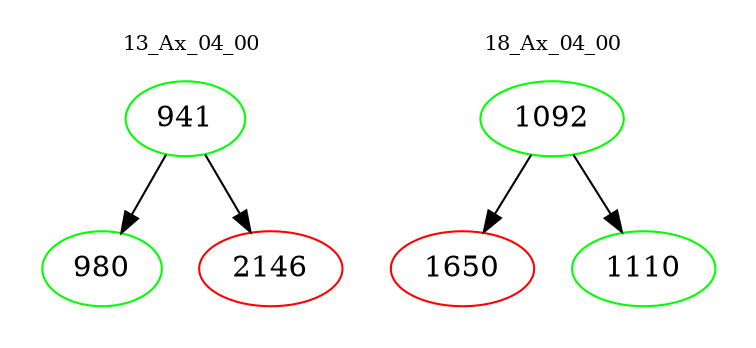 digraph{
subgraph cluster_0 {
color = white
label = "13_Ax_04_00";
fontsize=10;
T0_941 [label="941", color="green"]
T0_941 -> T0_980 [color="black"]
T0_980 [label="980", color="green"]
T0_941 -> T0_2146 [color="black"]
T0_2146 [label="2146", color="red"]
}
subgraph cluster_1 {
color = white
label = "18_Ax_04_00";
fontsize=10;
T1_1092 [label="1092", color="green"]
T1_1092 -> T1_1650 [color="black"]
T1_1650 [label="1650", color="red"]
T1_1092 -> T1_1110 [color="black"]
T1_1110 [label="1110", color="green"]
}
}
